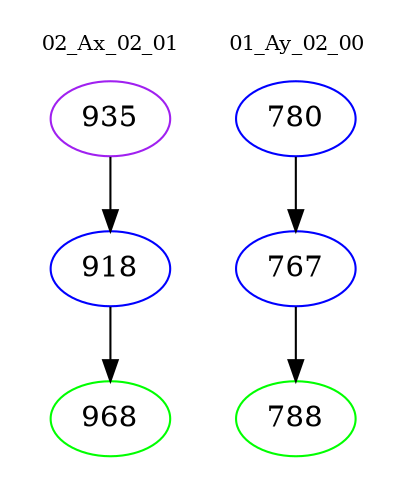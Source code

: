 digraph{
subgraph cluster_0 {
color = white
label = "02_Ax_02_01";
fontsize=10;
T0_935 [label="935", color="purple"]
T0_935 -> T0_918 [color="black"]
T0_918 [label="918", color="blue"]
T0_918 -> T0_968 [color="black"]
T0_968 [label="968", color="green"]
}
subgraph cluster_1 {
color = white
label = "01_Ay_02_00";
fontsize=10;
T1_780 [label="780", color="blue"]
T1_780 -> T1_767 [color="black"]
T1_767 [label="767", color="blue"]
T1_767 -> T1_788 [color="black"]
T1_788 [label="788", color="green"]
}
}

